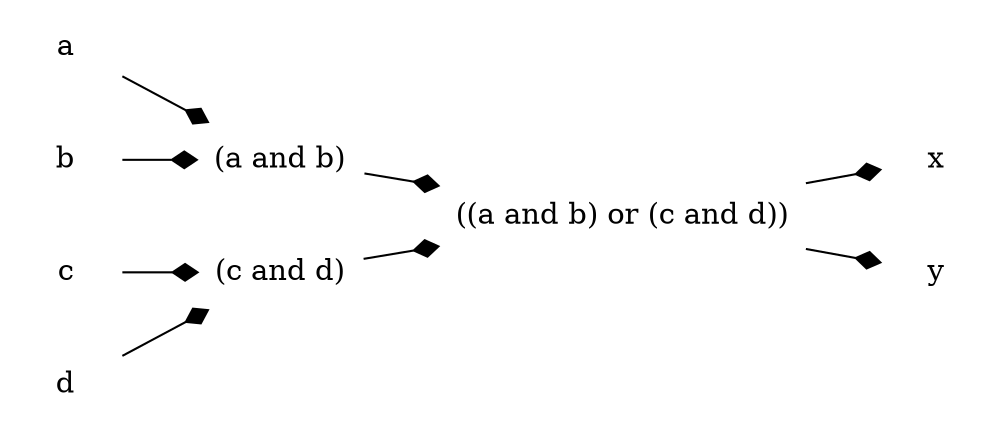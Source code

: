 digraph g {
    // header
    rankdir=LR;
    margin=0.01;
    node [shape="plaintext"];
    edge [arrowhead="diamond"];
    // circuit 
    and906 [label="(c and d)", image="../../gates/and_noleads.png"];
    and949 [label="(a and b)", image="../../gates/and_noleads.png"];
    or965 [label="((a and b) or (c and d))", image="../../gates/or_noleads.png"];
    var848[label="x"];
    var849[label="a"];
    var850[label="b"];
    var852[label="c"];
    var853[label="d"];
    var856[label="y"];
    var849 -> and949 ;
    var850 -> and949 ;
    var852 -> and906 ;
    var853 -> and906 ;
    and949 -> or965 ;
    and906 -> or965 ;
    or965 -> var848 ;
    or965 -> var856 ;
}
